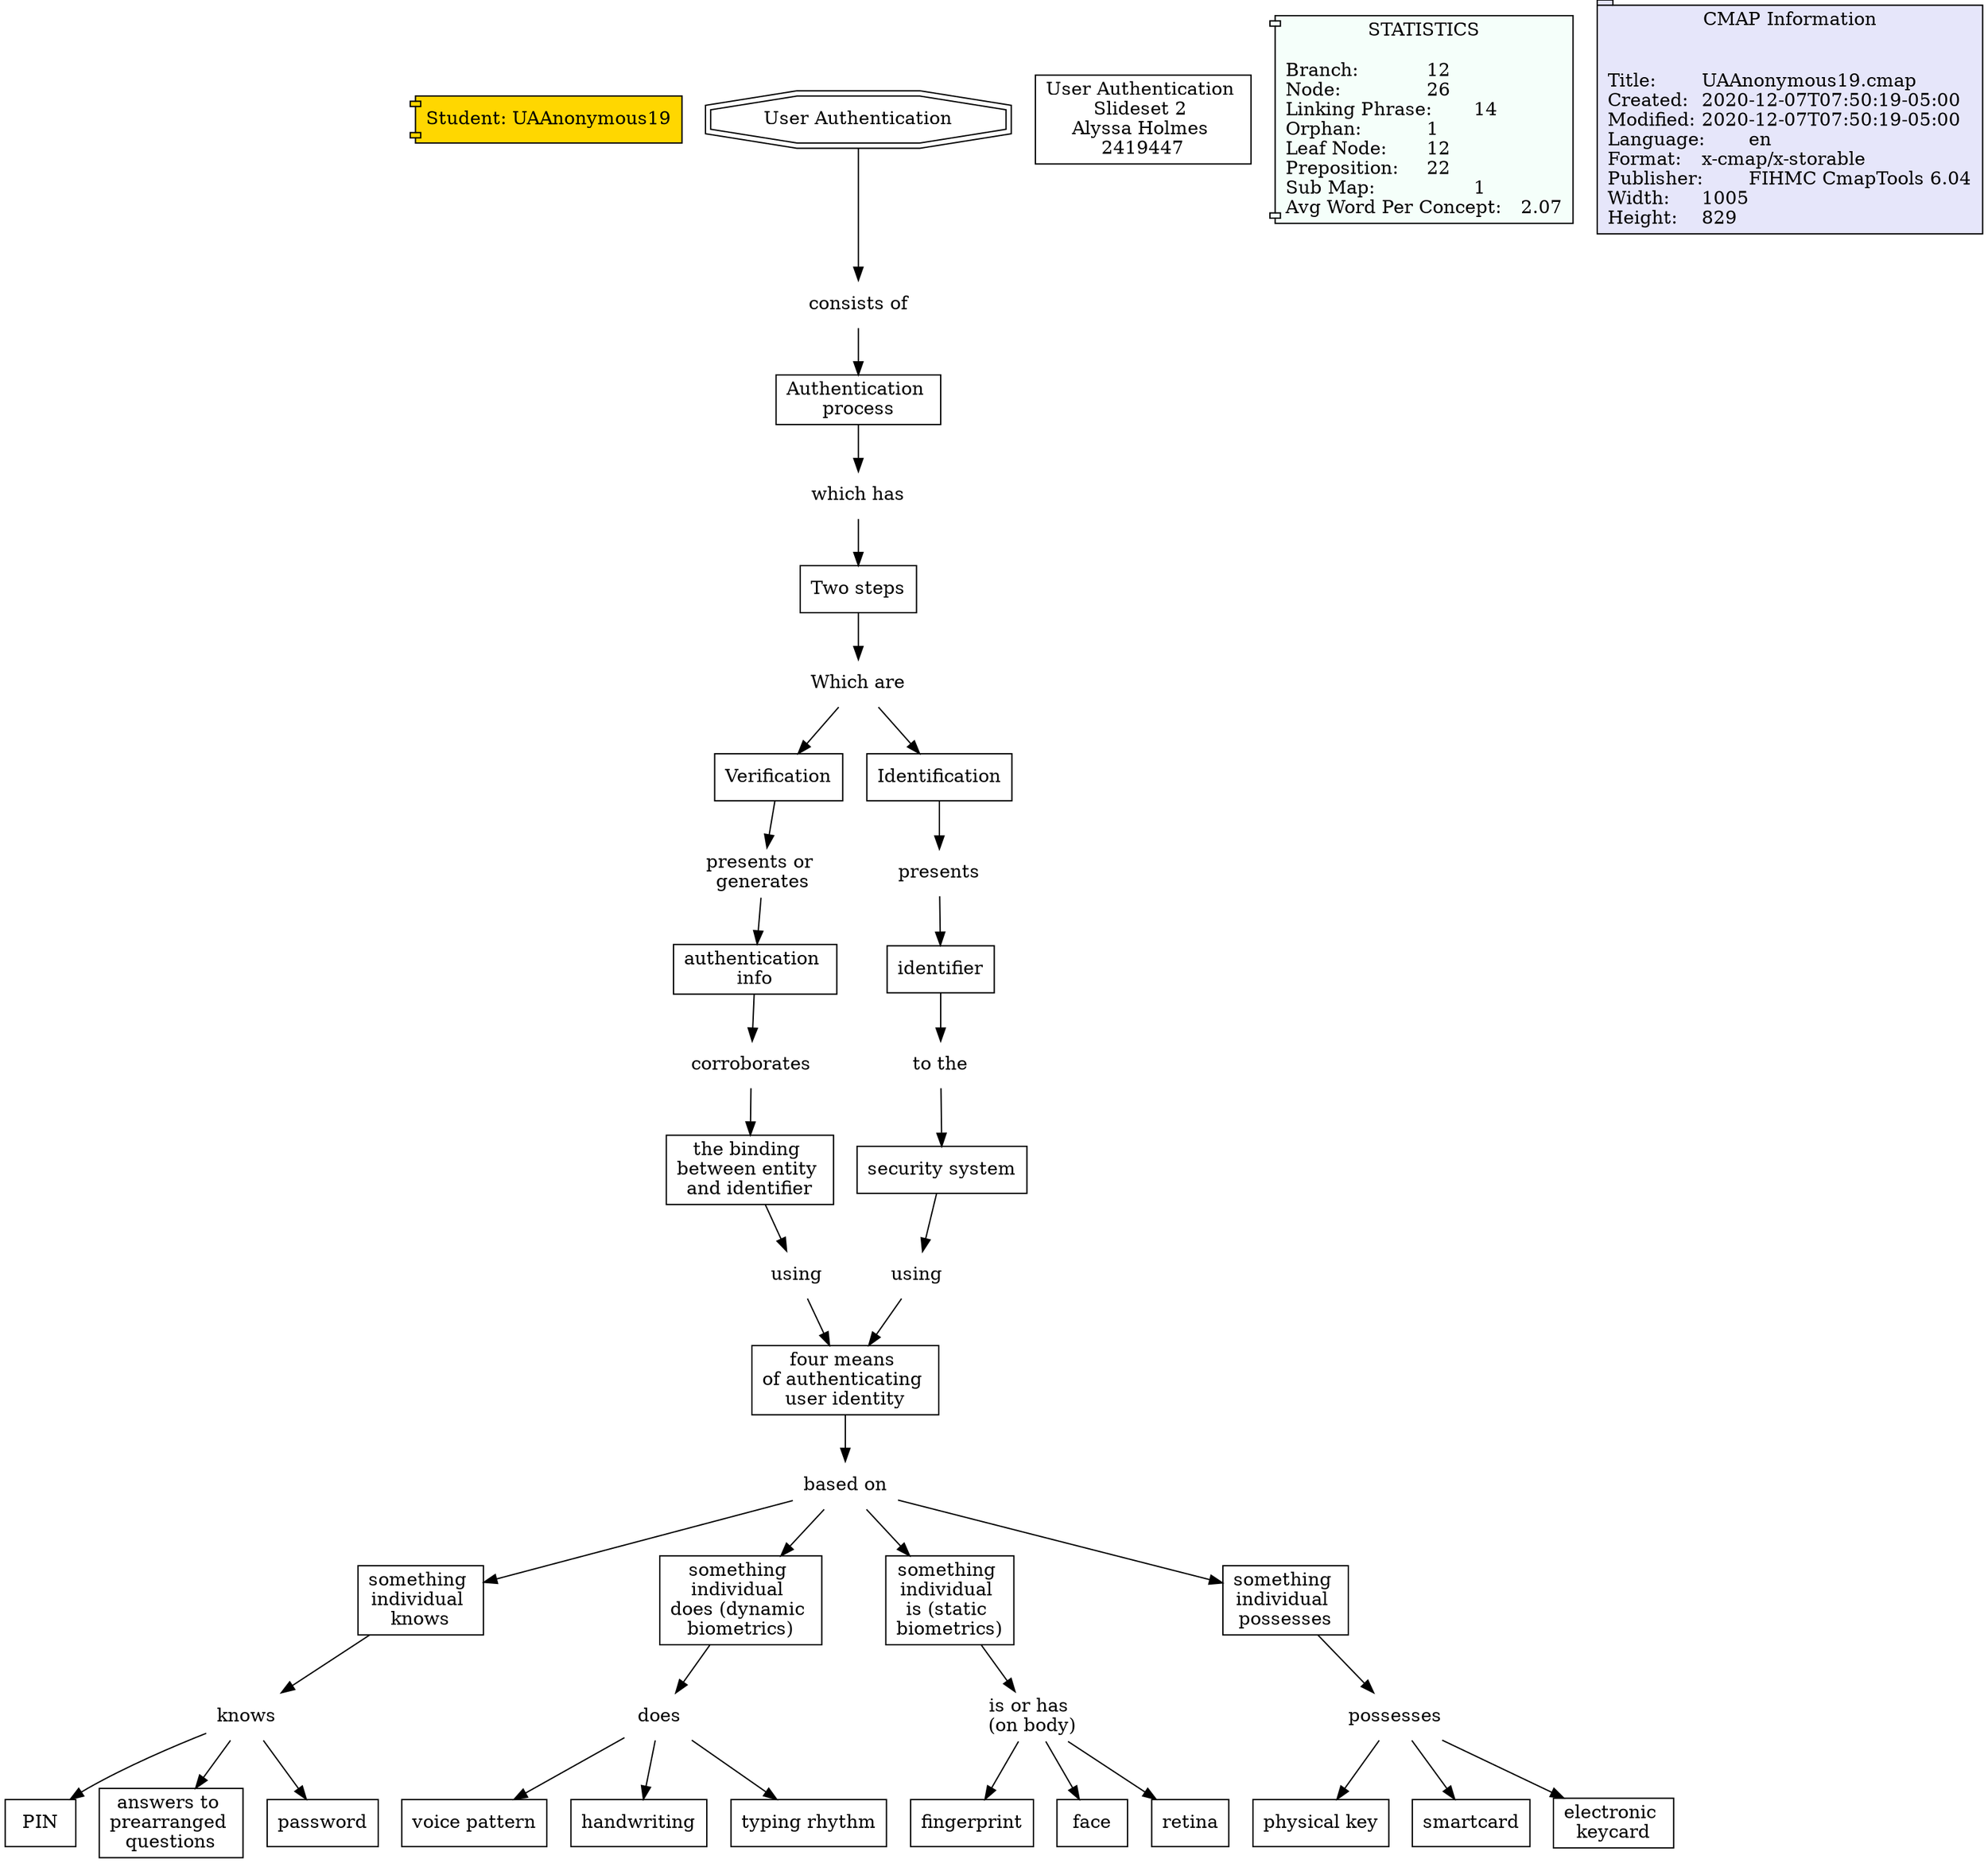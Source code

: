 // The Round Table
digraph {
	Student [label="Student: UAAnonymous19" fillcolor=gold shape=component style=filled]
	"1RRCXN3MT-29JY2MG-310" [label="something 
individual 
knows" fillcolor=white shape=rect style=filled]
	"1RRCXQTD5-1672PC1-36X" [label=knows shape=none]
	"1RRCXN3MT-29JY2MG-310" -> "1RRCXQTD5-1672PC1-36X" [constraint=true]
	"1RRCXDNCH-11Y9TDV-29L" [label="security system
" fillcolor=white shape=rect style=filled]
	"1RRCXKFTJ-211D2X7-2PX" [label=using shape=none]
	"1RRCXDNCH-11Y9TDV-29L" -> "1RRCXKFTJ-211D2X7-2PX" [constraint=true]
	"1RRCXMM2G-1WZK1PB-2YX" [label="something 
individual 
does (dynamic 
biometrics)" fillcolor=white shape=rect style=filled]
	"1RRCXWS05-SCVJS7-3N7" [label=does shape=none]
	"1RRCXMM2G-1WZK1PB-2YX" -> "1RRCXWS05-SCVJS7-3N7" [constraint=true]
	"1RRCXTS9F-YKKKBS-3H4" [label="is or has 
(on body)" shape=none]
	"1RRCXTS9F-WD4KBV-3H1" [label=fingerprint fillcolor=white shape=rect style=filled]
	"1RRCXTS9F-YKKKBS-3H4" -> "1RRCXTS9F-WD4KBV-3H1" [constraint=true]
	"1RRCX219Q-RXFHS6-1D3" [label="which has" shape=none]
	"1RRCX219Q-143P4F4-1D0" [label="Two steps" fillcolor=white shape=rect style=filled]
	"1RRCX219Q-RXFHS6-1D3" -> "1RRCX219Q-143P4F4-1D0" [constraint=true]
	"1RRCXB7DV-ZVVXTL-21W" [label="authentication 
info" fillcolor=white shape=rect style=filled]
	"1RRCXC8QP-7V094X-245" [label=corroborates shape=none]
	"1RRCXB7DV-ZVVXTL-21W" -> "1RRCXC8QP-7V094X-245" [constraint=true]
	"1RRCX7BBW-BP995M-1R6" [label=Verification fillcolor=white shape=rect style=filled]
	"1RRCXB7DV-2630GF2-21Z" [label="presents or 
generates" shape=none]
	"1RRCX7BBW-BP995M-1R6" -> "1RRCXB7DV-2630GF2-21Z" [constraint=true]
	"1RRCX9BQR-1T5NK56-1WV" [label=identifier fillcolor=white shape=rect style=filled]
	"1RRCXDNCH-20P82NS-29P" [label="to the" shape=none]
	"1RRCX9BQR-1T5NK56-1WV" -> "1RRCXDNCH-20P82NS-29P" [constraint=true]
	"1RRCWXZ1Z-25J4X7T-16J" [label="consists of
" shape=none]
	"1RRCWXRSG-28H0WZH-166" [label="Authentication 
process" fillcolor=white shape=rect style=filled]
	"1RRCWXZ1Z-25J4X7T-16J" -> "1RRCWXRSG-28H0WZH-166" [constraint=true]
	"1RRCXKFTJ-24JJBMH-2PT" [label="four means 
of authenticating 
user identity
" fillcolor=white shape=rect style=filled]
	"1RRCXMM2G-1LJKDF1-2Z0" [label="based on" shape=none]
	"1RRCXKFTJ-24JJBMH-2PT" -> "1RRCXMM2G-1LJKDF1-2Z0" [constraint=true]
	"1RRCXB7DV-2630GF2-21Z" [label="presents or 
generates" shape=none]
	"1RRCXB7DV-ZVVXTL-21W" [label="authentication 
info" fillcolor=white shape=rect style=filled]
	"1RRCXB7DV-2630GF2-21Z" -> "1RRCXB7DV-ZVVXTL-21W" [constraint=true]
	"1RRCXKFTJ-211D2X7-2PX" [label=using shape=none]
	"1RRCXKFTJ-24JJBMH-2PT" [label="four means 
of authenticating 
user identity
" fillcolor=white shape=rect style=filled]
	"1RRCXKFTJ-211D2X7-2PX" -> "1RRCXKFTJ-24JJBMH-2PT" [constraint=true]
	"1RRCXTS9F-YKKKBS-3H4" [label="is or has 
(on body)" shape=none]
	"1RRCXVVQ6-7F8DDH-3L4" [label=face fillcolor=white shape=rect style=filled]
	"1RRCXTS9F-YKKKBS-3H4" -> "1RRCXVVQ6-7F8DDH-3L4" [constraint=true]
	"1RRCXTS9F-YKKKBS-3H4" [label="is or has 
(on body)" shape=none]
	"1RRCXVPLW-J17NPJ-3KF" [label=retina fillcolor=white shape=rect style=filled]
	"1RRCXTS9F-YKKKBS-3H4" -> "1RRCXVPLW-J17NPJ-3KF" [constraint=true]
	"1RRCXWS05-SCVJS7-3N7" [label=does shape=none]
	"1RRCXWS05-1K29257-3N4" [label="voice pattern
" fillcolor=white shape=rect style=filled]
	"1RRCXWS05-SCVJS7-3N7" -> "1RRCXWS05-1K29257-3N4" [constraint=true]
	"1RRCXMM2G-1LJKDF1-2Z0" [label="based on" shape=none]
	"1RRCXMXHD-1JM7JLP-301" [label="something 
individual 
is (static 
biometrics)" fillcolor=white shape=rect style=filled]
	"1RRCXMM2G-1LJKDF1-2Z0" -> "1RRCXMXHD-1JM7JLP-301" [constraint=true]
	"1RRCXC8QP-7V094X-245" [label=corroborates shape=none]
	"1RRCXC8QP-J0DLGB-242" [label="the binding 
between entity 
and identifier
" fillcolor=white shape=rect style=filled]
	"1RRCXC8QP-7V094X-245" -> "1RRCXC8QP-J0DLGB-242" [constraint=true]
	"1RRCXMM2G-1LJKDF1-2Z0" [label="based on" shape=none]
	"1RRCXN07Z-1DLTK1P-30J" [label="something 
individual 
possesses" fillcolor=white shape=rect style=filled]
	"1RRCXMM2G-1LJKDF1-2Z0" -> "1RRCXN07Z-1DLTK1P-30J" [constraint=true]
	"1RRCX9BQR-652BST-1WY" [label=presents shape=none]
	"1RRCX9BQR-1T5NK56-1WV" [label=identifier fillcolor=white shape=rect style=filled]
	"1RRCX9BQR-652BST-1WY" -> "1RRCX9BQR-1T5NK56-1WV" [constraint=true]
	"1RRCXKRRB-VY9F9V-2R2" [label=using shape=none]
	"1RRCXKFTJ-24JJBMH-2PT" [label="four means 
of authenticating 
user identity
" fillcolor=white shape=rect style=filled]
	"1RRCXKRRB-VY9F9V-2R2" -> "1RRCXKFTJ-24JJBMH-2PT" [constraint=true]
	"1RRCXC8QP-J0DLGB-242" [label="the binding 
between entity 
and identifier
" fillcolor=white shape=rect style=filled]
	"1RRCXKRRB-VY9F9V-2R2" [label=using shape=none]
	"1RRCXC8QP-J0DLGB-242" -> "1RRCXKRRB-VY9F9V-2R2" [constraint=true]
	"1RRCXMM2G-1LJKDF1-2Z0" [label="based on" shape=none]
	"1RRCXMM2G-1WZK1PB-2YX" [label="something 
individual 
does (dynamic 
biometrics)" fillcolor=white shape=rect style=filled]
	"1RRCXMM2G-1LJKDF1-2Z0" -> "1RRCXMM2G-1WZK1PB-2YX" [constraint=true]
	"1RRCXS77C-18Y4LY6-3BX" [label=possesses shape=none]
	"1RRCXT6RK-8K4DS7-3G1" [label="physical key
" fillcolor=white shape=rect style=filled]
	"1RRCXS77C-18Y4LY6-3BX" -> "1RRCXT6RK-8K4DS7-3G1" [constraint=true]
	"1RRCXQTD5-1672PC1-36X" [label=knows shape=none]
	"1RRCXRJDL-1RDKD3Q-388" [label=PIN fillcolor=white shape=rect style=filled]
	"1RRCXQTD5-1672PC1-36X" -> "1RRCXRJDL-1RDKD3Q-388" [constraint=true]
	"1RRCX734K-62MGTP-1Q3" [label="Which are" shape=none]
	"1RRCX7BBW-BP995M-1R6" [label=Verification fillcolor=white shape=rect style=filled]
	"1RRCX734K-62MGTP-1Q3" -> "1RRCX7BBW-BP995M-1R6" [constraint=true]
	"1RRCXS77C-18Y4LY6-3BX" [label=possesses shape=none]
	"1RRCXS77C-1HRS92S-3BT" [label=smartcard fillcolor=white shape=rect style=filled]
	"1RRCXS77C-18Y4LY6-3BX" -> "1RRCXS77C-1HRS92S-3BT" [constraint=true]
	"1RRCXMXHD-1JM7JLP-301" [label="something 
individual 
is (static 
biometrics)" fillcolor=white shape=rect style=filled]
	"1RRCXTS9F-YKKKBS-3H4" [label="is or has 
(on body)" shape=none]
	"1RRCXMXHD-1JM7JLP-301" -> "1RRCXTS9F-YKKKBS-3H4" [constraint=true]
	"1RRCXS77C-18Y4LY6-3BX" [label=possesses shape=none]
	"1RRCXSJRB-2B6QWBG-3D4" [label="electronic 
keycard" fillcolor=white shape=rect style=filled]
	"1RRCXS77C-18Y4LY6-3BX" -> "1RRCXSJRB-2B6QWBG-3D4" [constraint=true]
	"1RRCX734K-62MGTP-1Q3" [label="Which are" shape=none]
	"1RRCX734K-SLNK7B-1Q0" [label=Identification fillcolor=white shape=rect style=filled]
	"1RRCX734K-62MGTP-1Q3" -> "1RRCX734K-SLNK7B-1Q0" [constraint=true]
	"1RRCXQTD5-1672PC1-36X" [label=knows shape=none]
	"1RRCXRVB1-1249KPT-396" [label="answers to 
prearranged 
questions" fillcolor=white shape=rect style=filled]
	"1RRCXQTD5-1672PC1-36X" -> "1RRCXRVB1-1249KPT-396" [constraint=true]
	"1RRCX219Q-143P4F4-1D0" [label="Two steps" fillcolor=white shape=rect style=filled]
	"1RRCX734K-62MGTP-1Q3" [label="Which are" shape=none]
	"1RRCX219Q-143P4F4-1D0" -> "1RRCX734K-62MGTP-1Q3" [constraint=true]
	"1RRCWXDS1-1QV7ZYW-140" [label="User Authentication
" fillcolor=white shape=doubleoctagon style=filled]
	"1RRCWXZ1Z-25J4X7T-16J" [label="consists of
" shape=none]
	"1RRCWXDS1-1QV7ZYW-140" -> "1RRCWXZ1Z-25J4X7T-16J" [constraint=true]
	"1RRCXQTD5-1672PC1-36X" [label=knows shape=none]
	"1RRCXQTD5-DTSB3C-36T" [label=password fillcolor=white shape=rect style=filled]
	"1RRCXQTD5-1672PC1-36X" -> "1RRCXQTD5-DTSB3C-36T" [constraint=true]
	"1RRCX734K-SLNK7B-1Q0" [label=Identification fillcolor=white shape=rect style=filled]
	"1RRCX9BQR-652BST-1WY" [label=presents shape=none]
	"1RRCX734K-SLNK7B-1Q0" -> "1RRCX9BQR-652BST-1WY" [constraint=true]
	"1RRCXMM2G-1LJKDF1-2Z0" [label="based on" shape=none]
	"1RRCXN3MT-29JY2MG-310" [label="something 
individual 
knows" fillcolor=white shape=rect style=filled]
	"1RRCXMM2G-1LJKDF1-2Z0" -> "1RRCXN3MT-29JY2MG-310" [constraint=true]
	"1RRCXWS05-SCVJS7-3N7" [label=does shape=none]
	"1RRCXXQ6F-1GD48N2-3PR" [label=handwriting fillcolor=white shape=rect style=filled]
	"1RRCXWS05-SCVJS7-3N7" -> "1RRCXXQ6F-1GD48N2-3PR" [constraint=true]
	"1RRCXDNCH-20P82NS-29P" [label="to the" shape=none]
	"1RRCXDNCH-11Y9TDV-29L" [label="security system
" fillcolor=white shape=rect style=filled]
	"1RRCXDNCH-20P82NS-29P" -> "1RRCXDNCH-11Y9TDV-29L" [constraint=true]
	"1RRCXN07Z-1DLTK1P-30J" [label="something 
individual 
possesses" fillcolor=white shape=rect style=filled]
	"1RRCXS77C-18Y4LY6-3BX" [label=possesses shape=none]
	"1RRCXN07Z-1DLTK1P-30J" -> "1RRCXS77C-18Y4LY6-3BX" [constraint=true]
	"1RRCXWS05-SCVJS7-3N7" [label=does shape=none]
	"1RRCXYHTK-220VD11-3QV" [label="typing rhythm
" fillcolor=white shape=rect style=filled]
	"1RRCXWS05-SCVJS7-3N7" -> "1RRCXYHTK-220VD11-3QV" [constraint=true]
	"1RRCWXRSG-28H0WZH-166" [label="Authentication 
process" fillcolor=white shape=rect style=filled]
	"1RRCX219Q-RXFHS6-1D3" [label="which has" shape=none]
	"1RRCWXRSG-28H0WZH-166" -> "1RRCX219Q-RXFHS6-1D3" [constraint=true]
	"1RRCWLDT9-3R86CY-B4" [label="User Authentication 
Slideset 2 
Alyssa Holmes 
2419447" fillcolor=white shape=rect style=filled]
	statictics [label="STATISTICS
\lBranch:		12\lNode:		26\lLinking Phrase:	14\lOrphan:		1\lLeaf Node:	12\lPreposition:	22\lSub Map:		1\lAvg Word Per Concept:	2.07\l" Gsplines=true fillcolor="#F5FFFA" shape=component style=filled]
	file_info [label="CMAP Information

\lTitle:	UAAnonymous19.cmap\lCreated:	2020-12-07T07:50:19-05:00\lModified:	2020-12-07T07:50:19-05:00\lLanguage:	en\lFormat:	x-cmap/x-storable\lPublisher:	FIHMC CmapTools 6.04\lWidth:	1005\lHeight:	829\l" Gsplines=true fillcolor="#E6E6FA" shape=tab style=filled]
}
